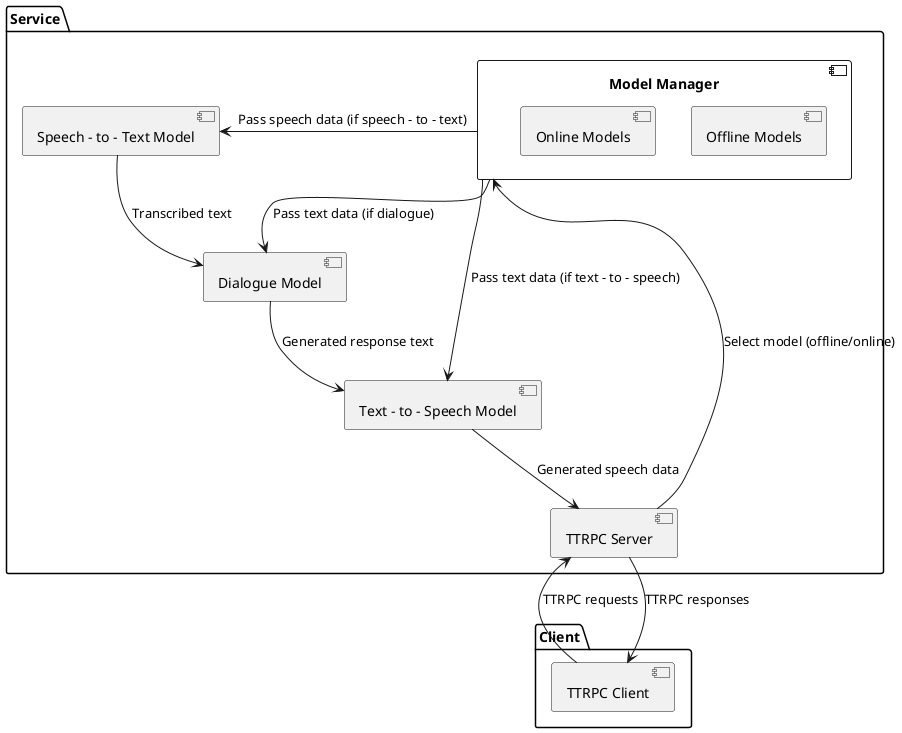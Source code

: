 @startuml
skinparam componentStyle uml2

package "Client" as client {
    component "TTRPC Client" as ttrpc_client
}

package "Service" as service {
    component "TTRPC Server" as ttrpc_server
    component "Model Manager" as model_manager {
        component "Offline Models" as offline_models
        component "Online Models" as online_models
    }
    component "Speech - to - Text Model" as stt_model
    component "Dialogue Model" as dialogue_model
    component "Text - to - Speech Model" as tts_model
}

ttrpc_client --> ttrpc_server : TTRPC requests
ttrpc_server --> model_manager : Select model (offline/online)
model_manager --> stt_model : Pass speech data (if speech - to - text)
model_manager --> dialogue_model : Pass text data (if dialogue)
model_manager --> tts_model : Pass text data (if text - to - speech)
stt_model --> dialogue_model : Transcribed text
dialogue_model --> tts_model : Generated response text
tts_model --> ttrpc_server : Generated speech data
ttrpc_server --> ttrpc_client : TTRPC responses
@enduml